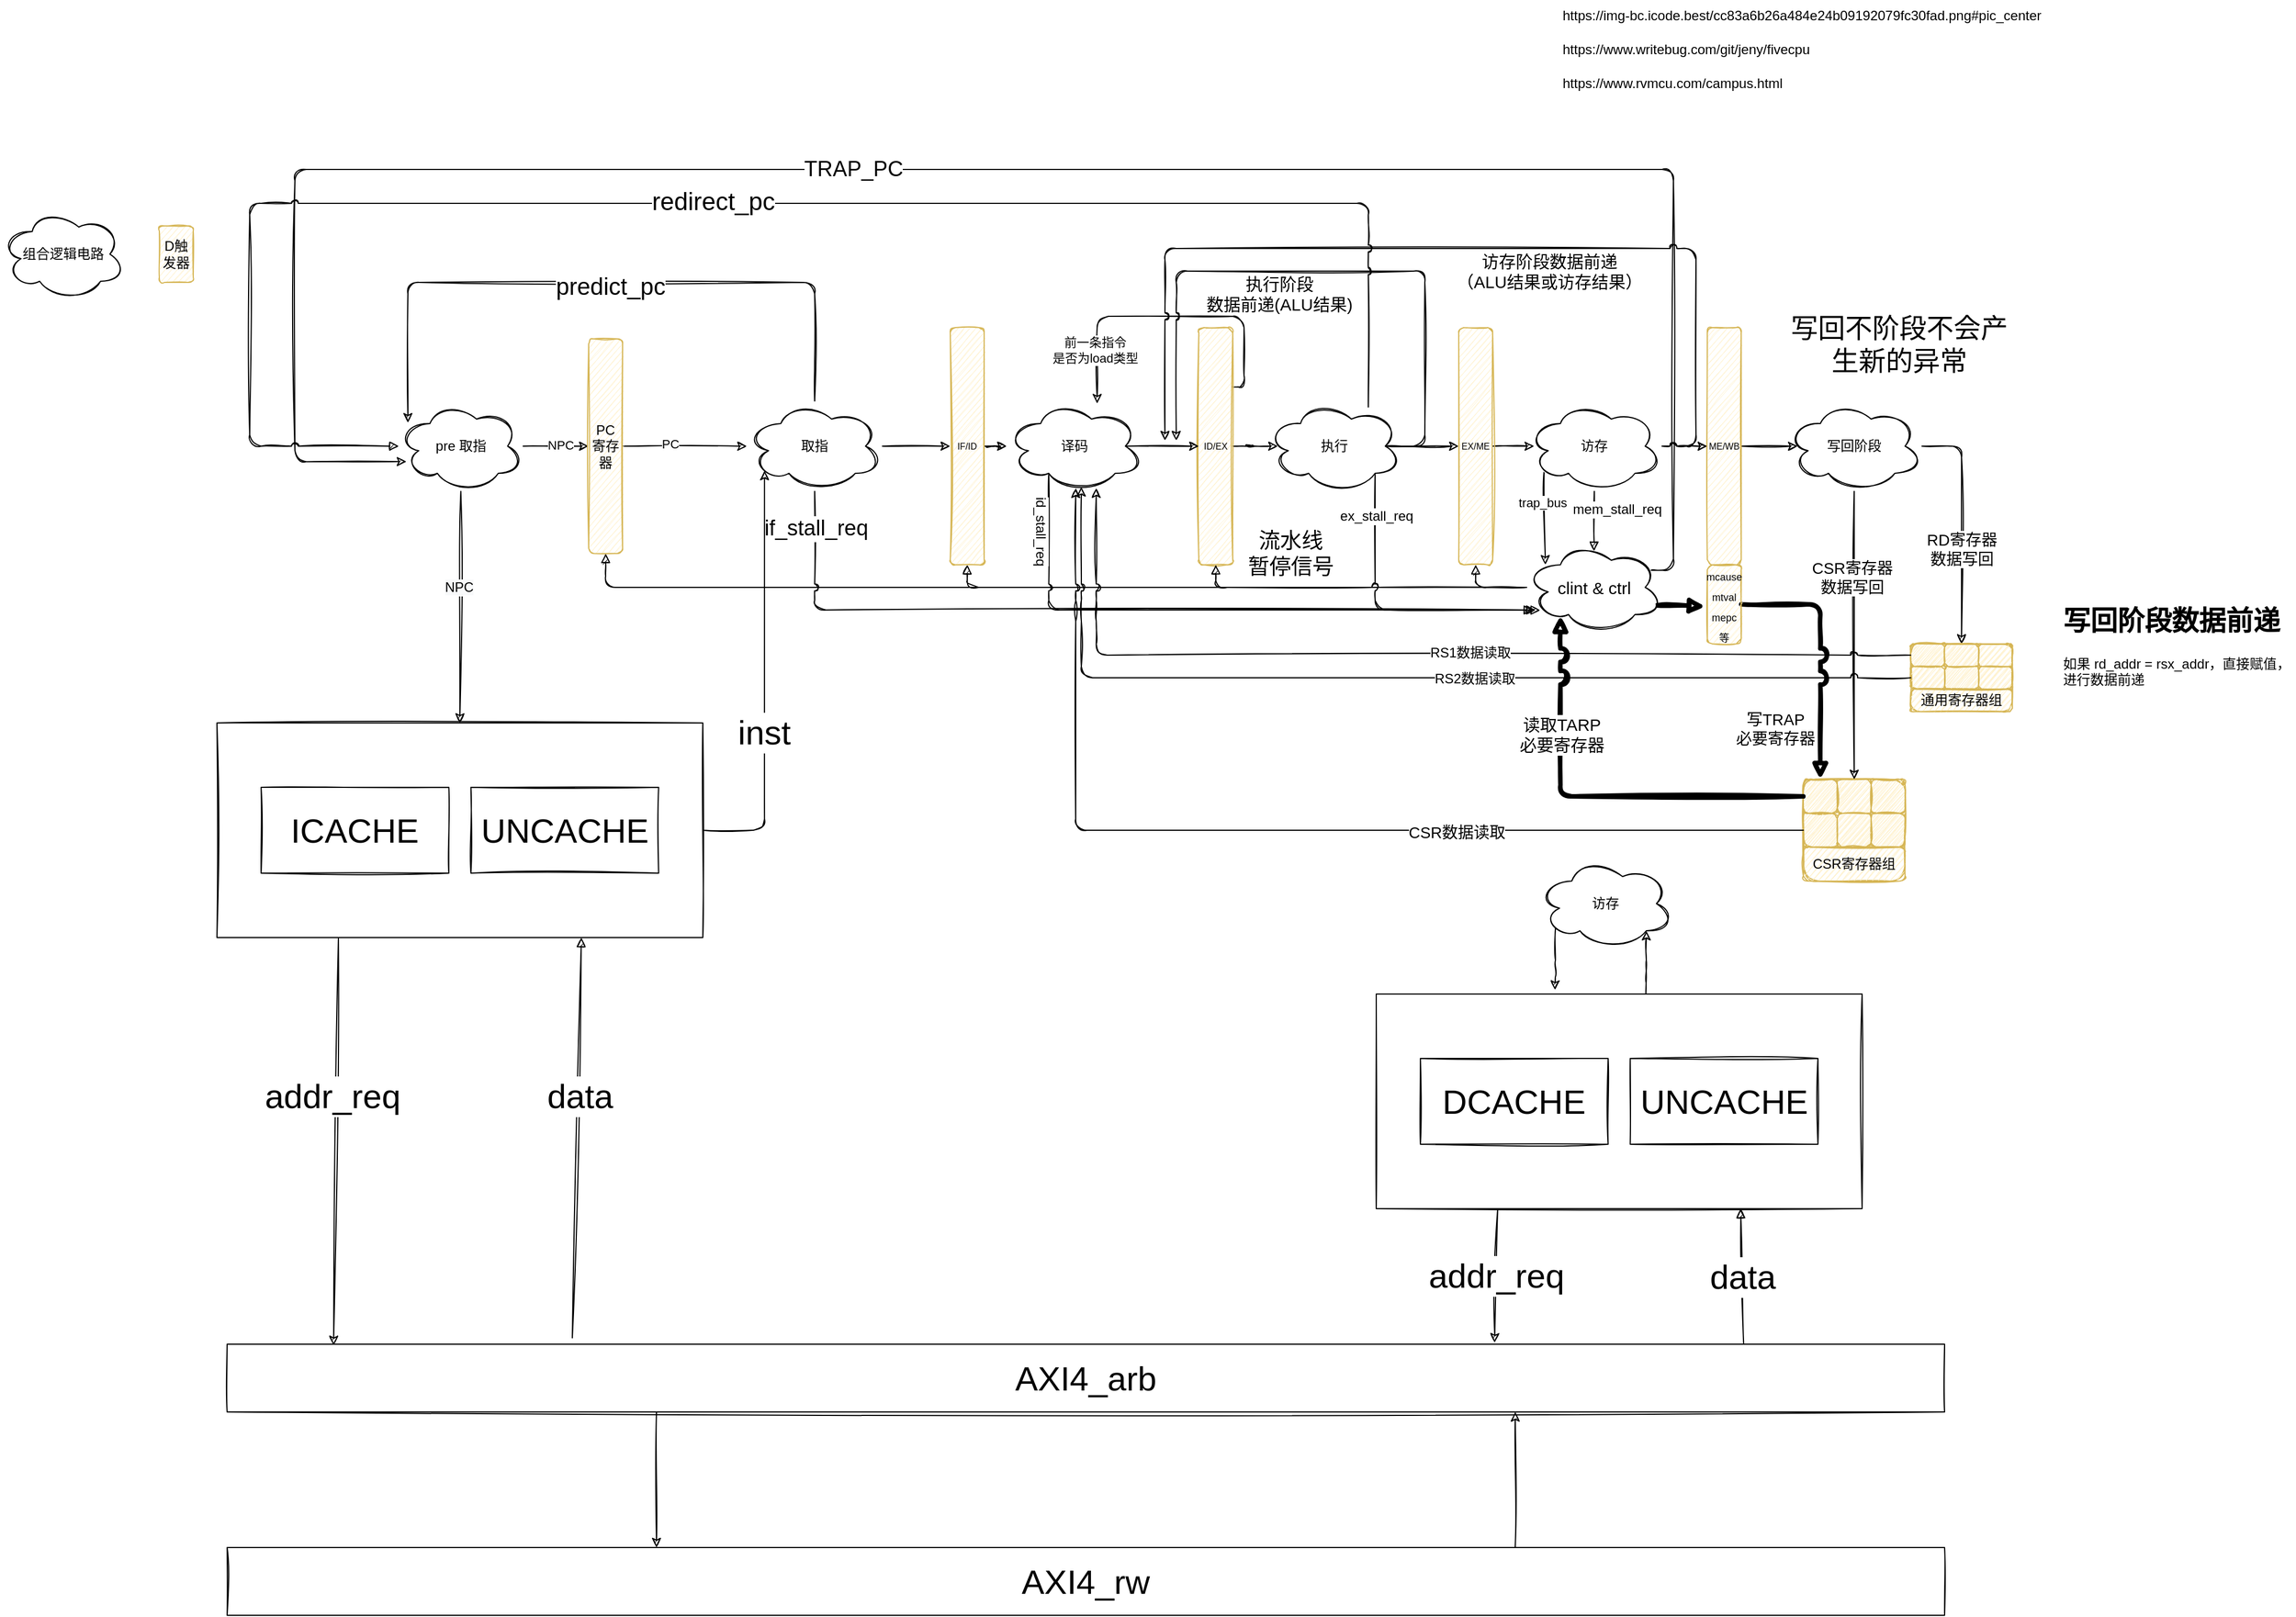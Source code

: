 <mxfile>
    <diagram id="fFQ4FI2WHlDWYevL5R3L" name="第 1 页">
        <mxGraphModel dx="1948" dy="698" grid="1" gridSize="10" guides="1" tooltips="1" connect="1" arrows="1" fold="1" page="1" pageScale="1" pageWidth="827" pageHeight="1169" background="#ffffff" math="0" shadow="0">
            <root>
                <mxCell id="0"/>
                <mxCell id="1" parent="0"/>
                <mxCell id="73" style="edgeStyle=orthogonalEdgeStyle;rounded=1;sketch=1;jumpStyle=arc;jumpSize=6;html=1;fontSize=9;endArrow=block;strokeColor=default;strokeWidth=1;entryX=0.5;entryY=1;entryDx=0;entryDy=0;" parent="1" source="54" target="zGGGupaVOVgGhXEfBQD1-1" edge="1">
                    <mxGeometry relative="1" as="geometry">
                        <mxPoint x="7.5" y="580" as="targetPoint"/>
                    </mxGeometry>
                </mxCell>
                <mxCell id="74" style="edgeStyle=orthogonalEdgeStyle;rounded=1;sketch=1;jumpStyle=arc;jumpSize=6;html=1;entryX=0.5;entryY=1;entryDx=0;entryDy=0;fontSize=9;endArrow=block;strokeColor=default;strokeWidth=1;" parent="1" source="54" target="36" edge="1">
                    <mxGeometry relative="1" as="geometry"/>
                </mxCell>
                <mxCell id="75" value="流水线&lt;br&gt;暂停信号" style="edgeLabel;html=1;align=center;verticalAlign=middle;resizable=0;points=[];fontSize=19;rounded=1;sketch=1;" parent="74" vertex="1" connectable="0">
                    <mxGeometry x="0.449" y="1" relative="1" as="geometry">
                        <mxPoint x="403" y="-31" as="offset"/>
                    </mxGeometry>
                </mxCell>
                <mxCell id="77" style="edgeStyle=orthogonalEdgeStyle;rounded=1;sketch=1;jumpStyle=arc;jumpSize=6;html=1;fontSize=19;endArrow=block;strokeColor=default;strokeWidth=1;" parent="1" source="AuDMVpWPDX14XM7IN1FL-46" target="54" edge="1">
                    <mxGeometry relative="1" as="geometry">
                        <mxPoint x="-40" y="610" as="targetPoint"/>
                        <Array as="points">
                            <mxPoint x="-100" y="600"/>
                        </Array>
                    </mxGeometry>
                </mxCell>
                <mxCell id="82" value="if_stall_req" style="edgeLabel;html=1;align=center;verticalAlign=middle;resizable=0;points=[];fontSize=19;rounded=1;sketch=1;" parent="77" vertex="1" connectable="0">
                    <mxGeometry x="-0.909" y="1" relative="1" as="geometry">
                        <mxPoint y="-1" as="offset"/>
                    </mxGeometry>
                </mxCell>
                <mxCell id="60" style="edgeStyle=orthogonalEdgeStyle;rounded=1;sketch=1;jumpStyle=arc;html=1;fontSize=14;jumpSize=12;entryX=0.061;entryY=0.671;entryDx=0;entryDy=0;entryPerimeter=0;exitX=0.92;exitY=0.31;exitDx=0;exitDy=0;exitPerimeter=0;" parent="1" source="54" target="6" edge="1">
                    <mxGeometry relative="1" as="geometry">
                        <mxPoint x="-560" y="280" as="targetPoint"/>
                        <mxPoint x="660" y="545" as="sourcePoint"/>
                        <Array as="points">
                            <mxPoint x="660" y="565"/>
                            <mxPoint x="660" y="210"/>
                            <mxPoint x="-560" y="210"/>
                            <mxPoint x="-560" y="469"/>
                        </Array>
                    </mxGeometry>
                </mxCell>
                <mxCell id="61" value="TRAP_PC" style="edgeLabel;html=1;align=center;verticalAlign=middle;resizable=0;points=[];fontSize=19;rounded=1;sketch=1;" parent="60" vertex="1" connectable="0">
                    <mxGeometry x="0.128" relative="1" as="geometry">
                        <mxPoint as="offset"/>
                    </mxGeometry>
                </mxCell>
                <mxCell id="AuDMVpWPDX14XM7IN1FL-55" style="edgeStyle=orthogonalEdgeStyle;rounded=1;orthogonalLoop=1;jettySize=auto;html=1;fontSize=12;sketch=1;" parent="1" source="zGGGupaVOVgGhXEfBQD1-1" target="AuDMVpWPDX14XM7IN1FL-47" edge="1">
                    <mxGeometry relative="1" as="geometry"/>
                </mxCell>
                <mxCell id="zGGGupaVOVgGhXEfBQD1-1" value="IF/ID" style="rounded=1;whiteSpace=wrap;html=1;fontSize=8;fillColor=#fff2cc;strokeColor=#d6b656;sketch=1;" parent="1" vertex="1">
                    <mxGeometry x="20" y="350" width="30" height="210" as="geometry"/>
                </mxCell>
                <mxCell id="AuDMVpWPDX14XM7IN1FL-58" style="edgeStyle=orthogonalEdgeStyle;rounded=1;orthogonalLoop=1;jettySize=auto;html=1;exitX=1;exitY=0.5;exitDx=0;exitDy=0;entryX=0.083;entryY=0.5;entryDx=0;entryDy=0;entryPerimeter=0;fontSize=12;sketch=1;" parent="1" source="AuDMVpWPDX14XM7IN1FL-5" target="AuDMVpWPDX14XM7IN1FL-49" edge="1">
                    <mxGeometry relative="1" as="geometry"/>
                </mxCell>
                <mxCell id="49" style="edgeStyle=orthogonalEdgeStyle;html=1;exitX=1;exitY=0.25;exitDx=0;exitDy=0;jumpStyle=line;rounded=1;sketch=1;" parent="1" source="AuDMVpWPDX14XM7IN1FL-5" target="AuDMVpWPDX14XM7IN1FL-47" edge="1">
                    <mxGeometry relative="1" as="geometry">
                        <mxPoint x="150" y="320" as="targetPoint"/>
                        <Array as="points">
                            <mxPoint x="280" y="403"/>
                            <mxPoint x="280" y="340"/>
                            <mxPoint x="150" y="340"/>
                        </Array>
                    </mxGeometry>
                </mxCell>
                <mxCell id="50" value="前一条指令&lt;br&gt;是否为load类型" style="edgeLabel;html=1;align=center;verticalAlign=middle;resizable=0;points=[];sketch=1;rounded=1;" parent="49" vertex="1" connectable="0">
                    <mxGeometry x="-0.169" y="-1" relative="1" as="geometry">
                        <mxPoint x="-88" y="31" as="offset"/>
                    </mxGeometry>
                </mxCell>
                <mxCell id="AuDMVpWPDX14XM7IN1FL-5" value="ID/EX" style="rounded=1;whiteSpace=wrap;html=1;fontSize=8;fillColor=#fff2cc;strokeColor=#d6b656;sketch=1;" parent="1" vertex="1">
                    <mxGeometry x="240" y="350" width="30" height="210" as="geometry"/>
                </mxCell>
                <mxCell id="AuDMVpWPDX14XM7IN1FL-61" style="edgeStyle=orthogonalEdgeStyle;rounded=1;orthogonalLoop=1;jettySize=auto;html=1;exitX=1;exitY=0.5;exitDx=0;exitDy=0;entryX=0.057;entryY=0.5;entryDx=0;entryDy=0;entryPerimeter=0;fontSize=12;sketch=1;" parent="1" source="AuDMVpWPDX14XM7IN1FL-6" target="AuDMVpWPDX14XM7IN1FL-50" edge="1">
                    <mxGeometry relative="1" as="geometry"/>
                </mxCell>
                <mxCell id="AuDMVpWPDX14XM7IN1FL-6" value="EX/ME" style="rounded=1;whiteSpace=wrap;html=1;fontSize=8;fillColor=#fff2cc;strokeColor=#d6b656;sketch=1;" parent="1" vertex="1">
                    <mxGeometry x="470" y="350" width="30" height="210" as="geometry"/>
                </mxCell>
                <mxCell id="AuDMVpWPDX14XM7IN1FL-70" style="edgeStyle=orthogonalEdgeStyle;rounded=1;orthogonalLoop=1;jettySize=auto;html=1;entryX=0.083;entryY=0.5;entryDx=0;entryDy=0;entryPerimeter=0;fontSize=12;sketch=1;" parent="1" source="AuDMVpWPDX14XM7IN1FL-7" target="AuDMVpWPDX14XM7IN1FL-69" edge="1">
                    <mxGeometry relative="1" as="geometry"/>
                </mxCell>
                <mxCell id="AuDMVpWPDX14XM7IN1FL-7" value="ME/WB" style="rounded=1;whiteSpace=wrap;html=1;fontSize=8;fillColor=#fff2cc;strokeColor=#d6b656;sketch=1;" parent="1" vertex="1">
                    <mxGeometry x="690" y="350" width="30" height="210" as="geometry"/>
                </mxCell>
                <mxCell id="AuDMVpWPDX14XM7IN1FL-26" value="" style="group;sketch=1;rounded=1;fillColor=#fff2cc;strokeColor=#d6b656;" parent="1" vertex="1" connectable="0">
                    <mxGeometry x="775" y="750" width="90" height="90" as="geometry"/>
                </mxCell>
                <mxCell id="AuDMVpWPDX14XM7IN1FL-27" value="" style="group;sketch=1;rounded=1;fillColor=#fff2cc;strokeColor=#d6b656;" parent="AuDMVpWPDX14XM7IN1FL-26" vertex="1" connectable="0">
                    <mxGeometry width="90" height="60" as="geometry"/>
                </mxCell>
                <mxCell id="AuDMVpWPDX14XM7IN1FL-28" value="" style="rounded=1;whiteSpace=wrap;html=1;fontSize=8;sketch=1;fillColor=#fff2cc;strokeColor=#d6b656;" parent="AuDMVpWPDX14XM7IN1FL-27" vertex="1">
                    <mxGeometry width="30" height="30" as="geometry"/>
                </mxCell>
                <mxCell id="AuDMVpWPDX14XM7IN1FL-29" value="" style="rounded=1;whiteSpace=wrap;html=1;fontSize=8;sketch=1;fillColor=#fff2cc;strokeColor=#d6b656;" parent="AuDMVpWPDX14XM7IN1FL-27" vertex="1">
                    <mxGeometry x="30" width="30" height="30" as="geometry"/>
                </mxCell>
                <mxCell id="AuDMVpWPDX14XM7IN1FL-30" value="" style="rounded=1;whiteSpace=wrap;html=1;fontSize=8;sketch=1;fillColor=#fff2cc;strokeColor=#d6b656;" parent="AuDMVpWPDX14XM7IN1FL-27" vertex="1">
                    <mxGeometry x="60" width="30" height="30" as="geometry"/>
                </mxCell>
                <mxCell id="AuDMVpWPDX14XM7IN1FL-31" value="" style="rounded=1;whiteSpace=wrap;html=1;fontSize=8;sketch=1;fillColor=#fff2cc;strokeColor=#d6b656;" parent="AuDMVpWPDX14XM7IN1FL-27" vertex="1">
                    <mxGeometry x="60" y="30" width="30" height="30" as="geometry"/>
                </mxCell>
                <mxCell id="AuDMVpWPDX14XM7IN1FL-32" value="" style="rounded=1;whiteSpace=wrap;html=1;fontSize=8;sketch=1;fillColor=#fff2cc;strokeColor=#d6b656;" parent="AuDMVpWPDX14XM7IN1FL-27" vertex="1">
                    <mxGeometry x="30" y="30" width="30" height="30" as="geometry"/>
                </mxCell>
                <mxCell id="AuDMVpWPDX14XM7IN1FL-33" value="" style="rounded=1;whiteSpace=wrap;html=1;fontSize=8;sketch=1;fillColor=#fff2cc;strokeColor=#d6b656;" parent="AuDMVpWPDX14XM7IN1FL-27" vertex="1">
                    <mxGeometry y="30" width="30" height="30" as="geometry"/>
                </mxCell>
                <mxCell id="AuDMVpWPDX14XM7IN1FL-34" value="CSR寄存器组" style="text;html=1;strokeColor=#d6b656;fillColor=#fff2cc;align=center;verticalAlign=middle;whiteSpace=wrap;rounded=1;fontSize=12;sketch=1;" parent="AuDMVpWPDX14XM7IN1FL-26" vertex="1">
                    <mxGeometry y="60" width="90" height="30" as="geometry"/>
                </mxCell>
                <mxCell id="AuDMVpWPDX14XM7IN1FL-52" style="edgeStyle=orthogonalEdgeStyle;rounded=1;orthogonalLoop=1;jettySize=auto;html=1;entryX=0;entryY=0.5;entryDx=0;entryDy=0;fontSize=12;sketch=1;" parent="1" source="AuDMVpWPDX14XM7IN1FL-46" target="zGGGupaVOVgGhXEfBQD1-1" edge="1">
                    <mxGeometry relative="1" as="geometry"/>
                </mxCell>
                <mxCell id="44" style="edgeStyle=orthogonalEdgeStyle;html=1;sketch=1;rounded=1;" parent="1" source="AuDMVpWPDX14XM7IN1FL-46" target="6" edge="1">
                    <mxGeometry relative="1" as="geometry">
                        <mxPoint x="-450" y="320" as="targetPoint"/>
                        <Array as="points">
                            <mxPoint x="-100" y="310"/>
                            <mxPoint x="-460" y="310"/>
                        </Array>
                    </mxGeometry>
                </mxCell>
                <mxCell id="45" value="predict_pc" style="edgeLabel;html=1;align=center;verticalAlign=middle;resizable=0;points=[];fontSize=21;sketch=1;rounded=1;" parent="44" vertex="1" connectable="0">
                    <mxGeometry x="-0.029" y="3" relative="1" as="geometry">
                        <mxPoint as="offset"/>
                    </mxGeometry>
                </mxCell>
                <mxCell id="AuDMVpWPDX14XM7IN1FL-46" value="取指" style="ellipse;shape=cloud;whiteSpace=wrap;html=1;fontSize=12;sketch=1;rounded=1;" parent="1" vertex="1">
                    <mxGeometry x="-160" y="415" width="120" height="80" as="geometry"/>
                </mxCell>
                <mxCell id="AuDMVpWPDX14XM7IN1FL-56" style="edgeStyle=orthogonalEdgeStyle;rounded=1;orthogonalLoop=1;jettySize=auto;html=1;exitX=0.875;exitY=0.5;exitDx=0;exitDy=0;exitPerimeter=0;entryX=0;entryY=0.5;entryDx=0;entryDy=0;fontSize=12;sketch=1;" parent="1" source="AuDMVpWPDX14XM7IN1FL-47" target="AuDMVpWPDX14XM7IN1FL-5" edge="1">
                    <mxGeometry relative="1" as="geometry"/>
                </mxCell>
                <mxCell id="79" style="edgeStyle=orthogonalEdgeStyle;rounded=1;sketch=1;jumpStyle=arc;jumpSize=6;html=1;exitX=0.31;exitY=0.8;exitDx=0;exitDy=0;exitPerimeter=0;fontSize=19;endArrow=block;strokeColor=default;strokeWidth=1;" parent="1" source="AuDMVpWPDX14XM7IN1FL-47" edge="1">
                    <mxGeometry relative="1" as="geometry">
                        <mxPoint x="536" y="600" as="targetPoint"/>
                        <Array as="points">
                            <mxPoint x="107" y="600"/>
                        </Array>
                    </mxGeometry>
                </mxCell>
                <mxCell id="83" value="id_stall_req" style="edgeLabel;html=1;align=center;verticalAlign=middle;resizable=0;points=[];fontSize=12;rotation=90;rounded=1;sketch=1;" parent="79" vertex="1" connectable="0">
                    <mxGeometry x="-0.859" relative="1" as="geometry">
                        <mxPoint x="-7" y="12" as="offset"/>
                    </mxGeometry>
                </mxCell>
                <mxCell id="AuDMVpWPDX14XM7IN1FL-47" value="译码" style="ellipse;shape=cloud;whiteSpace=wrap;html=1;fontSize=12;sketch=1;rounded=1;" parent="1" vertex="1">
                    <mxGeometry x="70" y="415" width="120" height="80" as="geometry"/>
                </mxCell>
                <mxCell id="AuDMVpWPDX14XM7IN1FL-59" style="edgeStyle=orthogonalEdgeStyle;rounded=1;orthogonalLoop=1;jettySize=auto;html=1;entryX=0;entryY=0.5;entryDx=0;entryDy=0;fontSize=12;sketch=1;" parent="1" source="AuDMVpWPDX14XM7IN1FL-49" target="AuDMVpWPDX14XM7IN1FL-6" edge="1">
                    <mxGeometry relative="1" as="geometry"/>
                </mxCell>
                <mxCell id="AuDMVpWPDX14XM7IN1FL-67" style="edgeStyle=orthogonalEdgeStyle;rounded=1;orthogonalLoop=1;jettySize=auto;html=1;exitX=0.875;exitY=0.5;exitDx=0;exitDy=0;exitPerimeter=0;fontSize=12;sketch=1;jumpStyle=arc;" parent="1" source="AuDMVpWPDX14XM7IN1FL-49" edge="1">
                    <mxGeometry relative="1" as="geometry">
                        <mxPoint x="220" y="450" as="targetPoint"/>
                        <Array as="points">
                            <mxPoint x="440" y="455"/>
                            <mxPoint x="440" y="300"/>
                            <mxPoint x="220" y="300"/>
                        </Array>
                    </mxGeometry>
                </mxCell>
                <mxCell id="AuDMVpWPDX14XM7IN1FL-89" value="执行阶段&lt;br&gt;数据前递(ALU结果)" style="edgeLabel;html=1;align=center;verticalAlign=middle;resizable=0;points=[];fontSize=15;sketch=1;rounded=1;" parent="AuDMVpWPDX14XM7IN1FL-67" vertex="1" connectable="0">
                    <mxGeometry x="0.025" relative="1" as="geometry">
                        <mxPoint x="-32" y="20" as="offset"/>
                    </mxGeometry>
                </mxCell>
                <mxCell id="81" style="edgeStyle=orthogonalEdgeStyle;rounded=1;sketch=1;jumpStyle=arc;jumpSize=6;html=1;exitX=0.8;exitY=0.8;exitDx=0;exitDy=0;exitPerimeter=0;fontSize=19;endArrow=block;strokeColor=default;strokeWidth=1;entryX=0.101;entryY=0.753;entryDx=0;entryDy=0;entryPerimeter=0;" parent="1" source="AuDMVpWPDX14XM7IN1FL-49" target="54" edge="1">
                    <mxGeometry relative="1" as="geometry">
                        <mxPoint x="510" y="610" as="targetPoint"/>
                        <Array as="points">
                            <mxPoint x="396" y="600"/>
                            <mxPoint x="510" y="600"/>
                        </Array>
                    </mxGeometry>
                </mxCell>
                <mxCell id="84" value="ex_stall_req" style="edgeLabel;html=1;align=center;verticalAlign=middle;resizable=0;points=[];fontSize=12;rounded=1;sketch=1;" parent="81" vertex="1" connectable="0">
                    <mxGeometry x="-0.721" y="1" relative="1" as="geometry">
                        <mxPoint as="offset"/>
                    </mxGeometry>
                </mxCell>
                <mxCell id="AuDMVpWPDX14XM7IN1FL-49" value="执行" style="ellipse;shape=cloud;whiteSpace=wrap;html=1;fontSize=12;sketch=1;rounded=1;" parent="1" vertex="1">
                    <mxGeometry x="300" y="415" width="120" height="80" as="geometry"/>
                </mxCell>
                <mxCell id="AuDMVpWPDX14XM7IN1FL-62" style="edgeStyle=orthogonalEdgeStyle;rounded=1;orthogonalLoop=1;jettySize=auto;html=1;entryX=0;entryY=0.5;entryDx=0;entryDy=0;fontSize=12;sketch=1;jumpStyle=arc;jumpSize=6;" parent="1" source="AuDMVpWPDX14XM7IN1FL-50" target="AuDMVpWPDX14XM7IN1FL-7" edge="1">
                    <mxGeometry relative="1" as="geometry"/>
                </mxCell>
                <mxCell id="AuDMVpWPDX14XM7IN1FL-68" style="edgeStyle=orthogonalEdgeStyle;rounded=1;orthogonalLoop=1;jettySize=auto;html=1;fontSize=12;sketch=1;jumpStyle=arc;" parent="1" source="AuDMVpWPDX14XM7IN1FL-50" edge="1">
                    <mxGeometry relative="1" as="geometry">
                        <mxPoint x="210" y="450" as="targetPoint"/>
                        <Array as="points">
                            <mxPoint x="680" y="455"/>
                            <mxPoint x="680" y="280"/>
                            <mxPoint x="210" y="280"/>
                        </Array>
                    </mxGeometry>
                </mxCell>
                <mxCell id="AuDMVpWPDX14XM7IN1FL-88" value="访存阶段数据前递&lt;br&gt;（ALU结果或访存结果）" style="edgeLabel;html=1;align=center;verticalAlign=middle;resizable=0;points=[];fontSize=15;sketch=1;rounded=1;" parent="AuDMVpWPDX14XM7IN1FL-68" vertex="1" connectable="0">
                    <mxGeometry x="0.093" y="-2" relative="1" as="geometry">
                        <mxPoint x="127" y="22" as="offset"/>
                    </mxGeometry>
                </mxCell>
                <mxCell id="85" style="edgeStyle=orthogonalEdgeStyle;rounded=1;sketch=1;jumpStyle=arc;jumpSize=6;html=1;entryX=0.498;entryY=0.099;entryDx=0;entryDy=0;entryPerimeter=0;fontSize=12;endArrow=block;strokeColor=default;strokeWidth=1;" parent="1" source="AuDMVpWPDX14XM7IN1FL-50" target="54" edge="1">
                    <mxGeometry relative="1" as="geometry"/>
                </mxCell>
                <mxCell id="86" value="mem_stall_req" style="edgeLabel;html=1;align=center;verticalAlign=middle;resizable=0;points=[];fontSize=12;rounded=1;rotation=0;sketch=1;" parent="85" vertex="1" connectable="0">
                    <mxGeometry x="-0.022" y="-1" relative="1" as="geometry">
                        <mxPoint x="21" y="-10" as="offset"/>
                    </mxGeometry>
                </mxCell>
                <mxCell id="93" style="edgeStyle=none;html=1;exitX=0.13;exitY=0.77;exitDx=0;exitDy=0;exitPerimeter=0;entryX=0.139;entryY=0.249;entryDx=0;entryDy=0;entryPerimeter=0;sketch=1;" parent="1" source="AuDMVpWPDX14XM7IN1FL-50" target="54" edge="1">
                    <mxGeometry relative="1" as="geometry"/>
                </mxCell>
                <mxCell id="94" value="trap_bus" style="edgeLabel;html=1;align=center;verticalAlign=middle;resizable=0;points=[];sketch=1;" parent="93" vertex="1" connectable="0">
                    <mxGeometry x="-0.31" y="-2" relative="1" as="geometry">
                        <mxPoint as="offset"/>
                    </mxGeometry>
                </mxCell>
                <mxCell id="AuDMVpWPDX14XM7IN1FL-50" value="访存" style="ellipse;shape=cloud;whiteSpace=wrap;html=1;fontSize=12;sketch=1;rounded=1;" parent="1" vertex="1">
                    <mxGeometry x="530" y="415" width="120" height="80" as="geometry"/>
                </mxCell>
                <mxCell id="AuDMVpWPDX14XM7IN1FL-80" style="edgeStyle=orthogonalEdgeStyle;rounded=1;orthogonalLoop=1;jettySize=auto;html=1;entryX=0.5;entryY=0;entryDx=0;entryDy=0;fontSize=12;sketch=1;" parent="1" source="AuDMVpWPDX14XM7IN1FL-69" target="AuDMVpWPDX14XM7IN1FL-74" edge="1">
                    <mxGeometry relative="1" as="geometry"/>
                </mxCell>
                <mxCell id="AuDMVpWPDX14XM7IN1FL-81" value="RD寄存器&lt;br style=&quot;font-size: 14px;&quot;&gt;数据写回" style="edgeLabel;html=1;align=center;verticalAlign=middle;resizable=0;points=[];fontSize=14;sketch=1;rounded=1;" parent="AuDMVpWPDX14XM7IN1FL-80" vertex="1" connectable="0">
                    <mxGeometry x="0.044" y="-2" relative="1" as="geometry">
                        <mxPoint x="2" y="16" as="offset"/>
                    </mxGeometry>
                </mxCell>
                <mxCell id="56" style="edgeStyle=orthogonalEdgeStyle;rounded=1;sketch=1;jumpStyle=arc;html=1;entryX=0.5;entryY=0;entryDx=0;entryDy=0;fontSize=19;" parent="1" source="AuDMVpWPDX14XM7IN1FL-69" target="AuDMVpWPDX14XM7IN1FL-29" edge="1">
                    <mxGeometry relative="1" as="geometry"/>
                </mxCell>
                <mxCell id="57" value="CSR寄存器&lt;br style=&quot;font-size: 14px;&quot;&gt;数据写回" style="edgeLabel;html=1;align=center;verticalAlign=middle;resizable=0;points=[];fontSize=14;rounded=1;sketch=1;" parent="56" vertex="1" connectable="0">
                    <mxGeometry x="-0.406" y="-2" relative="1" as="geometry">
                        <mxPoint as="offset"/>
                    </mxGeometry>
                </mxCell>
                <mxCell id="AuDMVpWPDX14XM7IN1FL-69" value="写回阶段" style="ellipse;shape=cloud;whiteSpace=wrap;html=1;fontSize=12;sketch=1;rounded=1;" parent="1" vertex="1">
                    <mxGeometry x="760" y="415" width="120" height="80" as="geometry"/>
                </mxCell>
                <mxCell id="AuDMVpWPDX14XM7IN1FL-71" value="" style="group;fillColor=#fff2cc;strokeColor=#d6b656;sketch=1;rounded=1;" parent="1" vertex="1" connectable="0">
                    <mxGeometry x="870" y="630" width="90" height="60" as="geometry"/>
                </mxCell>
                <mxCell id="AuDMVpWPDX14XM7IN1FL-72" value="" style="group;fillColor=#fff2cc;strokeColor=#d6b656;sketch=1;rounded=1;" parent="AuDMVpWPDX14XM7IN1FL-71" vertex="1" connectable="0">
                    <mxGeometry width="90" height="40" as="geometry"/>
                </mxCell>
                <mxCell id="AuDMVpWPDX14XM7IN1FL-73" value="" style="rounded=1;whiteSpace=wrap;html=1;fontSize=8;fillColor=#fff2cc;strokeColor=#d6b656;sketch=1;" parent="AuDMVpWPDX14XM7IN1FL-72" vertex="1">
                    <mxGeometry width="30" height="20" as="geometry"/>
                </mxCell>
                <mxCell id="AuDMVpWPDX14XM7IN1FL-74" value="" style="rounded=1;whiteSpace=wrap;html=1;fontSize=8;fillColor=#fff2cc;strokeColor=#d6b656;sketch=1;" parent="AuDMVpWPDX14XM7IN1FL-72" vertex="1">
                    <mxGeometry x="30" width="30" height="20" as="geometry"/>
                </mxCell>
                <mxCell id="AuDMVpWPDX14XM7IN1FL-75" value="" style="rounded=1;whiteSpace=wrap;html=1;fontSize=8;fillColor=#fff2cc;strokeColor=#d6b656;sketch=1;" parent="AuDMVpWPDX14XM7IN1FL-72" vertex="1">
                    <mxGeometry x="60" width="30" height="20" as="geometry"/>
                </mxCell>
                <mxCell id="AuDMVpWPDX14XM7IN1FL-76" value="" style="rounded=1;whiteSpace=wrap;html=1;fontSize=8;fillColor=#fff2cc;strokeColor=#d6b656;sketch=1;" parent="AuDMVpWPDX14XM7IN1FL-72" vertex="1">
                    <mxGeometry x="60" y="20" width="30" height="20" as="geometry"/>
                </mxCell>
                <mxCell id="AuDMVpWPDX14XM7IN1FL-77" value="" style="rounded=1;whiteSpace=wrap;html=1;fontSize=8;fillColor=#fff2cc;strokeColor=#d6b656;sketch=1;" parent="AuDMVpWPDX14XM7IN1FL-72" vertex="1">
                    <mxGeometry x="30" y="20" width="30" height="20" as="geometry"/>
                </mxCell>
                <mxCell id="AuDMVpWPDX14XM7IN1FL-78" value="" style="rounded=1;whiteSpace=wrap;html=1;fontSize=8;fillColor=#fff2cc;strokeColor=#d6b656;sketch=1;" parent="AuDMVpWPDX14XM7IN1FL-72" vertex="1">
                    <mxGeometry y="20" width="30" height="20" as="geometry"/>
                </mxCell>
                <mxCell id="AuDMVpWPDX14XM7IN1FL-79" value="通用寄存器组" style="text;html=1;strokeColor=#d6b656;fillColor=#fff2cc;align=center;verticalAlign=middle;whiteSpace=wrap;rounded=1;fontSize=12;sketch=1;" parent="AuDMVpWPDX14XM7IN1FL-71" vertex="1">
                    <mxGeometry y="40" width="90" height="20" as="geometry"/>
                </mxCell>
                <mxCell id="AuDMVpWPDX14XM7IN1FL-82" style="edgeStyle=orthogonalEdgeStyle;rounded=1;orthogonalLoop=1;jettySize=auto;html=1;entryX=0.66;entryY=0.965;entryDx=0;entryDy=0;entryPerimeter=0;fontSize=12;sketch=1;jumpStyle=arc;" parent="1" source="AuDMVpWPDX14XM7IN1FL-73" target="AuDMVpWPDX14XM7IN1FL-47" edge="1">
                    <mxGeometry relative="1" as="geometry">
                        <Array as="points">
                            <mxPoint x="149" y="640"/>
                        </Array>
                    </mxGeometry>
                </mxCell>
                <mxCell id="AuDMVpWPDX14XM7IN1FL-84" value="RS1数据读取" style="edgeLabel;html=1;align=center;verticalAlign=middle;resizable=0;points=[];fontSize=12;sketch=1;rounded=1;" parent="AuDMVpWPDX14XM7IN1FL-82" vertex="1" connectable="0">
                    <mxGeometry x="-0.102" y="-2" relative="1" as="geometry">
                        <mxPoint as="offset"/>
                    </mxGeometry>
                </mxCell>
                <mxCell id="AuDMVpWPDX14XM7IN1FL-83" style="edgeStyle=orthogonalEdgeStyle;rounded=1;orthogonalLoop=1;jettySize=auto;html=1;entryX=0.55;entryY=0.95;entryDx=0;entryDy=0;entryPerimeter=0;fontSize=12;sketch=1;jumpStyle=arc;" parent="1" source="AuDMVpWPDX14XM7IN1FL-78" target="AuDMVpWPDX14XM7IN1FL-47" edge="1">
                    <mxGeometry relative="1" as="geometry">
                        <Array as="points">
                            <mxPoint x="136" y="660"/>
                        </Array>
                    </mxGeometry>
                </mxCell>
                <mxCell id="AuDMVpWPDX14XM7IN1FL-85" value="RS2数据读取" style="edgeLabel;html=1;align=center;verticalAlign=middle;resizable=0;points=[];fontSize=12;sketch=1;rounded=1;" parent="AuDMVpWPDX14XM7IN1FL-83" vertex="1" connectable="0">
                    <mxGeometry x="-0.144" y="1" relative="1" as="geometry">
                        <mxPoint as="offset"/>
                    </mxGeometry>
                </mxCell>
                <mxCell id="AuDMVpWPDX14XM7IN1FL-87" value="&lt;h1&gt;写回阶段数据前递&lt;/h1&gt;&lt;div&gt;如果 rd_addr = rsx_addr，直接赋值，进行数据前递&lt;/div&gt;" style="text;html=1;strokeColor=none;fillColor=none;spacing=5;spacingTop=-20;whiteSpace=wrap;overflow=hidden;rounded=1;fontSize=12;sketch=1;" parent="1" vertex="1">
                    <mxGeometry x="1000" y="590" width="210" height="120" as="geometry"/>
                </mxCell>
                <mxCell id="16" style="edgeStyle=none;html=1;entryX=0.5;entryY=0;entryDx=0;entryDy=0;sketch=1;rounded=1;" parent="1" source="6" target="105" edge="1">
                    <mxGeometry relative="1" as="geometry">
                        <mxPoint x="-415" y="630" as="targetPoint"/>
                    </mxGeometry>
                </mxCell>
                <mxCell id="17" value="&lt;span style=&quot;font-size: 12px ; background-color: rgb(248 , 249 , 250)&quot;&gt;NPC&lt;br&gt;&lt;/span&gt;" style="edgeLabel;html=1;align=center;verticalAlign=middle;resizable=0;points=[];sketch=1;rounded=1;" parent="16" vertex="1" connectable="0">
                    <mxGeometry x="-0.173" y="-2" relative="1" as="geometry">
                        <mxPoint as="offset"/>
                    </mxGeometry>
                </mxCell>
                <mxCell id="37" style="edgeStyle=none;html=1;entryX=0;entryY=0.5;entryDx=0;entryDy=0;sketch=1;rounded=1;" parent="1" source="6" target="36" edge="1">
                    <mxGeometry relative="1" as="geometry"/>
                </mxCell>
                <mxCell id="41" value="NPC" style="edgeLabel;html=1;align=center;verticalAlign=middle;resizable=0;points=[];sketch=1;rounded=1;" parent="37" vertex="1" connectable="0">
                    <mxGeometry x="0.126" y="1" relative="1" as="geometry">
                        <mxPoint as="offset"/>
                    </mxGeometry>
                </mxCell>
                <mxCell id="6" value="pre 取指" style="ellipse;shape=cloud;whiteSpace=wrap;html=1;fontSize=12;sketch=1;rounded=1;" parent="1" vertex="1">
                    <mxGeometry x="-468" y="415" width="110" height="80" as="geometry"/>
                </mxCell>
                <mxCell id="26" value="" style="endArrow=block;html=1;rounded=1;jumpStyle=arc;edgeStyle=orthogonalEdgeStyle;endFill=1;sketch=1;" parent="1" source="AuDMVpWPDX14XM7IN1FL-49" target="6" edge="1">
                    <mxGeometry width="50" height="50" relative="1" as="geometry">
                        <mxPoint x="410" y="370" as="sourcePoint"/>
                        <mxPoint x="-450" y="200" as="targetPoint"/>
                        <Array as="points">
                            <mxPoint x="390" y="240"/>
                            <mxPoint x="-600" y="240"/>
                            <mxPoint x="-600" y="455"/>
                        </Array>
                    </mxGeometry>
                </mxCell>
                <mxCell id="28" value="redirect_pc" style="edgeLabel;html=1;align=center;verticalAlign=middle;resizable=0;points=[];sketch=1;rounded=1;fontSize=22;" parent="26" vertex="1" connectable="0">
                    <mxGeometry x="0.003" y="-1" relative="1" as="geometry">
                        <mxPoint as="offset"/>
                    </mxGeometry>
                </mxCell>
                <mxCell id="39" style="edgeStyle=none;html=1;sketch=1;rounded=1;" parent="1" source="36" target="AuDMVpWPDX14XM7IN1FL-46" edge="1">
                    <mxGeometry relative="1" as="geometry"/>
                </mxCell>
                <mxCell id="40" value="PC" style="edgeLabel;html=1;align=center;verticalAlign=middle;resizable=0;points=[];sketch=1;rounded=1;" parent="39" vertex="1" connectable="0">
                    <mxGeometry x="-0.235" y="2" relative="1" as="geometry">
                        <mxPoint as="offset"/>
                    </mxGeometry>
                </mxCell>
                <mxCell id="36" value="PC 寄存器" style="rounded=1;whiteSpace=wrap;html=1;fillColor=#fff2cc;strokeColor=#d6b656;sketch=1;" parent="1" vertex="1">
                    <mxGeometry x="-300" y="360" width="30" height="190" as="geometry"/>
                </mxCell>
                <mxCell id="71" style="edgeStyle=orthogonalEdgeStyle;rounded=1;sketch=1;jumpStyle=arc;jumpSize=6;html=1;entryX=0.5;entryY=1;entryDx=0;entryDy=0;fontSize=9;endArrow=block;strokeColor=default;strokeWidth=1;" parent="1" source="54" target="AuDMVpWPDX14XM7IN1FL-6" edge="1">
                    <mxGeometry relative="1" as="geometry"/>
                </mxCell>
                <mxCell id="72" style="edgeStyle=orthogonalEdgeStyle;rounded=1;sketch=1;jumpStyle=arc;jumpSize=6;html=1;entryX=0.5;entryY=1;entryDx=0;entryDy=0;fontSize=9;endArrow=block;strokeColor=default;strokeWidth=1;" parent="1" source="54" target="AuDMVpWPDX14XM7IN1FL-5" edge="1">
                    <mxGeometry relative="1" as="geometry"/>
                </mxCell>
                <mxCell id="87" style="edgeStyle=orthogonalEdgeStyle;rounded=1;sketch=1;jumpStyle=arc;jumpSize=6;html=1;exitX=0.96;exitY=0.7;exitDx=0;exitDy=0;exitPerimeter=0;entryX=-0.064;entryY=0.527;entryDx=0;entryDy=0;entryPerimeter=0;fontSize=12;endArrow=block;strokeColor=default;strokeWidth=4;" parent="1" source="54" target="68" edge="1">
                    <mxGeometry relative="1" as="geometry"/>
                </mxCell>
                <mxCell id="54" value="&lt;font style=&quot;font-size: 15px&quot;&gt;clint &amp;amp; ctrl&lt;/font&gt;" style="ellipse;shape=cloud;whiteSpace=wrap;html=1;fontSize=12;sketch=1;rounded=1;" parent="1" vertex="1">
                    <mxGeometry x="530" y="540" width="120" height="80" as="geometry"/>
                </mxCell>
                <mxCell id="58" style="edgeStyle=orthogonalEdgeStyle;rounded=1;sketch=1;jumpStyle=arc;html=1;entryX=0.509;entryY=0.966;entryDx=0;entryDy=0;entryPerimeter=0;fontSize=14;" parent="1" source="AuDMVpWPDX14XM7IN1FL-33" target="AuDMVpWPDX14XM7IN1FL-47" edge="1">
                    <mxGeometry relative="1" as="geometry">
                        <Array as="points">
                            <mxPoint x="131" y="795"/>
                            <mxPoint x="131" y="520"/>
                        </Array>
                    </mxGeometry>
                </mxCell>
                <mxCell id="59" value="CSR数据读取" style="edgeLabel;html=1;align=center;verticalAlign=middle;resizable=0;points=[];fontSize=14;rounded=1;sketch=1;" parent="58" vertex="1" connectable="0">
                    <mxGeometry x="-0.351" y="2" relative="1" as="geometry">
                        <mxPoint as="offset"/>
                    </mxGeometry>
                </mxCell>
                <mxCell id="66" style="edgeStyle=orthogonalEdgeStyle;rounded=1;sketch=1;jumpStyle=arc;jumpSize=6;html=1;entryX=0.25;entryY=0.813;entryDx=0;entryDy=0;entryPerimeter=0;fontSize=19;strokeWidth=4;endArrow=block;strokeColor=default;exitX=0;exitY=0.5;exitDx=0;exitDy=0;" parent="1" source="AuDMVpWPDX14XM7IN1FL-28" target="54" edge="1">
                    <mxGeometry relative="1" as="geometry">
                        <mxPoint x="730" y="765" as="sourcePoint"/>
                        <Array as="points">
                            <mxPoint x="560" y="765"/>
                        </Array>
                    </mxGeometry>
                </mxCell>
                <mxCell id="67" value="读取TARP&lt;br style=&quot;font-size: 15px&quot;&gt;必要寄存器" style="edgeLabel;html=1;align=center;verticalAlign=middle;resizable=0;points=[];fontSize=15;rounded=1;sketch=1;" parent="66" vertex="1" connectable="0">
                    <mxGeometry x="-0.299" y="1" relative="1" as="geometry">
                        <mxPoint x="-83" y="-56" as="offset"/>
                    </mxGeometry>
                </mxCell>
                <mxCell id="88" style="edgeStyle=orthogonalEdgeStyle;rounded=1;sketch=1;jumpStyle=arc;jumpSize=6;html=1;entryX=0.5;entryY=0;entryDx=0;entryDy=0;fontSize=12;endArrow=block;strokeColor=default;strokeWidth=4;" parent="1" source="68" target="AuDMVpWPDX14XM7IN1FL-28" edge="1">
                    <mxGeometry relative="1" as="geometry"/>
                </mxCell>
                <mxCell id="89" value="写TRAP&lt;br style=&quot;font-size: 14px;&quot;&gt;必要寄存器" style="edgeLabel;html=1;align=center;verticalAlign=middle;resizable=0;points=[];fontSize=14;rounded=1;sketch=1;" parent="88" vertex="1" connectable="0">
                    <mxGeometry x="0.58" relative="1" as="geometry">
                        <mxPoint x="-40" y="2" as="offset"/>
                    </mxGeometry>
                </mxCell>
                <mxCell id="68" value="&lt;font style=&quot;font-size: 9px&quot;&gt;mcause&lt;br&gt;mtval&lt;br&gt;mepc&lt;br&gt;等&lt;br&gt;&lt;/font&gt;" style="rounded=1;whiteSpace=wrap;html=1;sketch=1;fontSize=15;fillColor=#fff2cc;strokeColor=#d6b656;" parent="1" vertex="1">
                    <mxGeometry x="690" y="560" width="30" height="70" as="geometry"/>
                </mxCell>
                <mxCell id="91" value="D触发器" style="rounded=1;whiteSpace=wrap;html=1;fillColor=#fff2cc;strokeColor=#d6b656;sketch=1;" parent="1" vertex="1">
                    <mxGeometry x="-680" y="260" width="30" height="50" as="geometry"/>
                </mxCell>
                <mxCell id="92" value="组合逻辑电路" style="ellipse;shape=cloud;whiteSpace=wrap;html=1;fontSize=12;sketch=1;rounded=1;" parent="1" vertex="1">
                    <mxGeometry x="-820" y="245" width="110" height="80" as="geometry"/>
                </mxCell>
                <mxCell id="95" value="写回不阶段不会产生新的异常" style="text;html=1;strokeColor=none;fillColor=none;align=center;verticalAlign=middle;whiteSpace=wrap;rounded=0;fontSize=24;sketch=1;" parent="1" vertex="1">
                    <mxGeometry x="760" y="310" width="200" height="110" as="geometry"/>
                </mxCell>
                <mxCell id="106" value="" style="group;sketch=1;" parent="1" vertex="1" connectable="0">
                    <mxGeometry x="-629" y="700" width="430" height="190" as="geometry"/>
                </mxCell>
                <mxCell id="105" value="" style="rounded=0;whiteSpace=wrap;html=1;fontSize=30;sketch=1;" parent="106" vertex="1">
                    <mxGeometry width="430" height="190" as="geometry"/>
                </mxCell>
                <mxCell id="103" value="" style="group;sketch=1;" parent="106" vertex="1" connectable="0">
                    <mxGeometry x="39.091" y="57" width="351.818" height="76" as="geometry"/>
                </mxCell>
                <mxCell id="97" value="ICACHE" style="rounded=0;whiteSpace=wrap;html=1;fontSize=30;sketch=1;" parent="103" vertex="1">
                    <mxGeometry width="166.136" height="76" as="geometry"/>
                </mxCell>
                <mxCell id="101" value="UNCACHE" style="rounded=0;whiteSpace=wrap;html=1;fontSize=30;sketch=1;" parent="103" vertex="1">
                    <mxGeometry x="185.682" width="166.136" height="76" as="geometry"/>
                </mxCell>
                <mxCell id="107" value="" style="group;sketch=1;" parent="1" vertex="1" connectable="0">
                    <mxGeometry x="397" y="940" width="430" height="190" as="geometry"/>
                </mxCell>
                <mxCell id="108" value="" style="rounded=0;whiteSpace=wrap;html=1;fontSize=30;sketch=1;" parent="107" vertex="1">
                    <mxGeometry width="430" height="190" as="geometry"/>
                </mxCell>
                <mxCell id="109" value="" style="group;sketch=1;" parent="107" vertex="1" connectable="0">
                    <mxGeometry x="39.091" y="57" width="351.818" height="76" as="geometry"/>
                </mxCell>
                <mxCell id="110" value="DCACHE" style="rounded=0;whiteSpace=wrap;html=1;fontSize=30;sketch=1;" parent="109" vertex="1">
                    <mxGeometry width="166.136" height="76" as="geometry"/>
                </mxCell>
                <mxCell id="111" value="UNCACHE" style="rounded=0;whiteSpace=wrap;html=1;fontSize=30;sketch=1;" parent="109" vertex="1">
                    <mxGeometry x="185.682" width="166.136" height="76" as="geometry"/>
                </mxCell>
                <mxCell id="123" style="edgeStyle=orthogonalEdgeStyle;html=1;exitX=0.25;exitY=1;exitDx=0;exitDy=0;entryX=0.25;entryY=0;entryDx=0;entryDy=0;fontSize=30;startArrow=none;startFill=0;endArrow=classic;endFill=1;sketch=1;" parent="1" source="112" target="122" edge="1">
                    <mxGeometry relative="1" as="geometry"/>
                </mxCell>
                <mxCell id="112" value="AXI4_arb" style="rounded=0;whiteSpace=wrap;html=1;fontSize=30;sketch=1;" parent="1" vertex="1">
                    <mxGeometry x="-620" y="1250" width="1520" height="60" as="geometry"/>
                </mxCell>
                <mxCell id="114" style="edgeStyle=none;html=1;exitX=0.25;exitY=1;exitDx=0;exitDy=0;entryX=0.062;entryY=0.017;entryDx=0;entryDy=0;entryPerimeter=0;fontSize=30;sketch=1;" parent="1" source="105" target="112" edge="1">
                    <mxGeometry relative="1" as="geometry"/>
                </mxCell>
                <mxCell id="120" value="addr_req" style="edgeLabel;html=1;align=center;verticalAlign=middle;resizable=0;points=[];fontSize=30;sketch=1;" parent="114" vertex="1" connectable="0">
                    <mxGeometry x="-0.228" y="-4" relative="1" as="geometry">
                        <mxPoint as="offset"/>
                    </mxGeometry>
                </mxCell>
                <mxCell id="115" style="edgeStyle=none;html=1;exitX=0.75;exitY=1;exitDx=0;exitDy=0;entryX=0.201;entryY=-0.094;entryDx=0;entryDy=0;entryPerimeter=0;fontSize=30;verticalAlign=top;startArrow=block;startFill=1;endArrow=none;endFill=0;sketch=1;" parent="1" source="105" target="112" edge="1">
                    <mxGeometry relative="1" as="geometry"/>
                </mxCell>
                <mxCell id="121" value="data" style="edgeLabel;html=1;align=center;verticalAlign=middle;resizable=0;points=[];fontSize=30;sketch=1;" parent="115" vertex="1" connectable="0">
                    <mxGeometry x="-0.214" y="1" relative="1" as="geometry">
                        <mxPoint as="offset"/>
                    </mxGeometry>
                </mxCell>
                <mxCell id="116" value="addr_req" style="edgeStyle=none;html=1;exitX=0.25;exitY=1;exitDx=0;exitDy=0;entryX=0.738;entryY=-0.022;entryDx=0;entryDy=0;entryPerimeter=0;fontSize=30;startArrow=none;startFill=0;endArrow=classic;endFill=1;sketch=1;" parent="1" source="108" target="112" edge="1">
                    <mxGeometry relative="1" as="geometry"/>
                </mxCell>
                <mxCell id="117" value="data" style="edgeStyle=none;html=1;exitX=0.75;exitY=1;exitDx=0;exitDy=0;entryX=0.883;entryY=-0.003;entryDx=0;entryDy=0;entryPerimeter=0;fontSize=30;startArrow=block;startFill=1;endArrow=none;endFill=0;sketch=1;" parent="1" source="108" target="112" edge="1">
                    <mxGeometry relative="1" as="geometry"/>
                </mxCell>
                <mxCell id="118" style="edgeStyle=orthogonalEdgeStyle;html=1;exitX=1;exitY=0.5;exitDx=0;exitDy=0;fontSize=30;startArrow=none;startFill=0;endArrow=classic;endFill=1;entryX=0.13;entryY=0.77;entryDx=0;entryDy=0;entryPerimeter=0;sketch=1;" parent="1" source="105" target="AuDMVpWPDX14XM7IN1FL-46" edge="1">
                    <mxGeometry relative="1" as="geometry">
                        <mxPoint x="-160" y="490" as="targetPoint"/>
                    </mxGeometry>
                </mxCell>
                <mxCell id="119" value="inst" style="edgeLabel;html=1;align=center;verticalAlign=middle;resizable=0;points=[];fontSize=30;sketch=1;" parent="118" vertex="1" connectable="0">
                    <mxGeometry x="-0.242" y="1" relative="1" as="geometry">
                        <mxPoint as="offset"/>
                    </mxGeometry>
                </mxCell>
                <mxCell id="124" style="edgeStyle=orthogonalEdgeStyle;html=1;exitX=0.75;exitY=0;exitDx=0;exitDy=0;entryX=0.75;entryY=1;entryDx=0;entryDy=0;fontSize=30;startArrow=none;startFill=0;endArrow=classic;endFill=1;sketch=1;" parent="1" source="122" target="112" edge="1">
                    <mxGeometry relative="1" as="geometry"/>
                </mxCell>
                <mxCell id="122" value="AXI4_rw" style="rounded=0;whiteSpace=wrap;html=1;fontSize=30;sketch=1;" parent="1" vertex="1">
                    <mxGeometry x="-620" y="1430" width="1520" height="60" as="geometry"/>
                </mxCell>
                <mxCell id="126" style="edgeStyle=orthogonalEdgeStyle;sketch=1;html=1;exitX=0.13;exitY=0.77;exitDx=0;exitDy=0;exitPerimeter=0;entryX=0.368;entryY=-0.019;entryDx=0;entryDy=0;entryPerimeter=0;fontSize=30;startArrow=none;startFill=0;endArrow=classic;endFill=1;" parent="1" source="125" target="108" edge="1">
                    <mxGeometry relative="1" as="geometry"/>
                </mxCell>
                <mxCell id="127" style="edgeStyle=orthogonalEdgeStyle;sketch=1;html=1;exitX=0.8;exitY=0.8;exitDx=0;exitDy=0;exitPerimeter=0;entryX=0.555;entryY=0;entryDx=0;entryDy=0;entryPerimeter=0;fontSize=30;startArrow=classic;startFill=1;endArrow=none;endFill=0;" parent="1" source="125" target="108" edge="1">
                    <mxGeometry relative="1" as="geometry"/>
                </mxCell>
                <mxCell id="125" value="访存" style="ellipse;shape=cloud;whiteSpace=wrap;html=1;fontSize=12;sketch=1;rounded=1;" parent="1" vertex="1">
                    <mxGeometry x="540" y="820" width="120" height="80" as="geometry"/>
                </mxCell>
                <mxCell id="128" value="" style="group" vertex="1" connectable="0" parent="1">
                    <mxGeometry x="560" y="60" width="450" height="90" as="geometry"/>
                </mxCell>
                <UserObject label="https://img-bc.icode.best/cc83a6b26a484e24b09192079fc30fad.png#pic_center" link="https://img-bc.icode.best/cc83a6b26a484e24b09192079fc30fad.png#pic_center" id="30">
                    <mxCell style="text;whiteSpace=wrap;html=1;sketch=1;rounded=1;" parent="128" vertex="1">
                        <mxGeometry width="450" height="30" as="geometry"/>
                    </mxCell>
                </UserObject>
                <UserObject label="https://www.writebug.com/git/jeny/fivecpu" link="https://www.writebug.com/git/jeny/fivecpu" id="32">
                    <mxCell style="text;whiteSpace=wrap;html=1;sketch=1;rounded=1;" parent="128" vertex="1">
                        <mxGeometry y="30" width="240" height="30" as="geometry"/>
                    </mxCell>
                </UserObject>
                <UserObject label="https://www.rvmcu.com/campus.html" link="https://www.rvmcu.com/campus.html" id="35">
                    <mxCell style="text;whiteSpace=wrap;html=1;sketch=1;rounded=1;" parent="128" vertex="1">
                        <mxGeometry y="60" width="220" height="30" as="geometry"/>
                    </mxCell>
                </UserObject>
            </root>
        </mxGraphModel>
    </diagram>
</mxfile>
